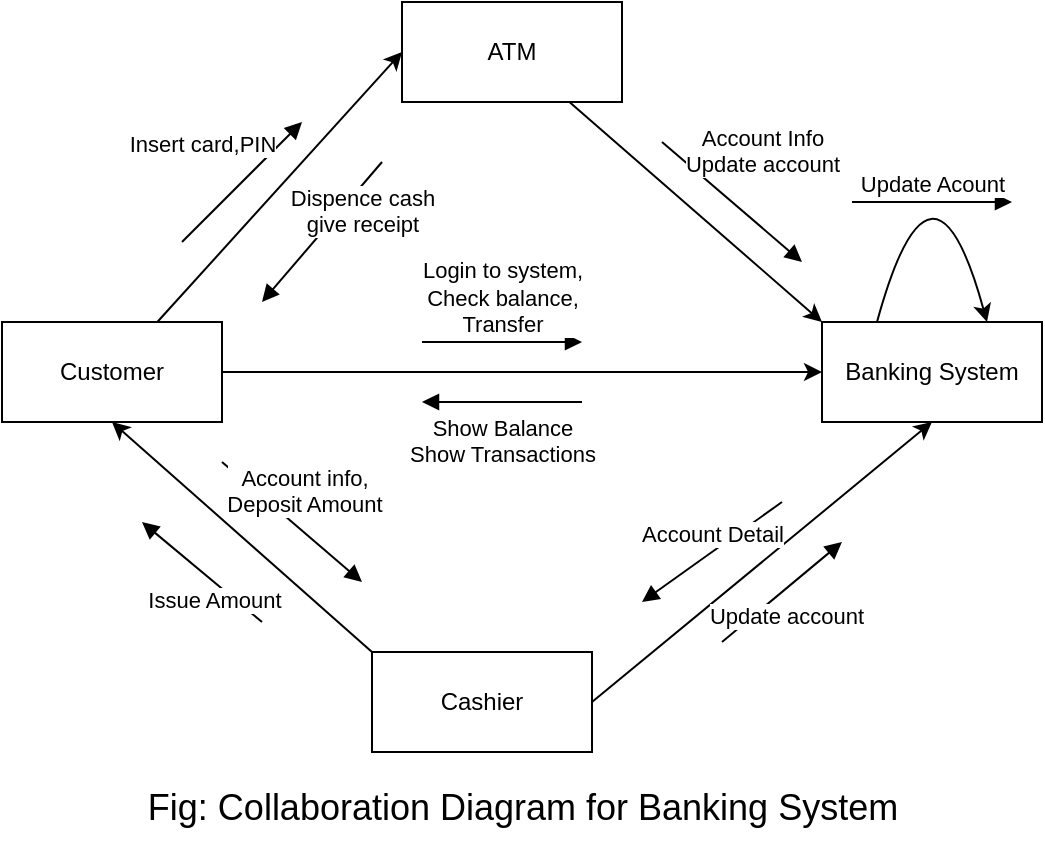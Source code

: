<mxfile version="22.1.2" type="device">
  <diagram name="Page-1" id="3d9E5NZUYtZToflfC9Eo">
    <mxGraphModel dx="1235" dy="751" grid="1" gridSize="10" guides="1" tooltips="1" connect="1" arrows="1" fold="1" page="1" pageScale="1" pageWidth="1169" pageHeight="827" math="0" shadow="0">
      <root>
        <mxCell id="0" />
        <mxCell id="1" parent="0" />
        <mxCell id="4qr4JcT0f8adiagmZYqb-34" value="" style="group" vertex="1" connectable="0" parent="1">
          <mxGeometry x="190" y="20" width="520" height="423" as="geometry" />
        </mxCell>
        <mxCell id="4qr4JcT0f8adiagmZYqb-32" value="" style="group" vertex="1" connectable="0" parent="4qr4JcT0f8adiagmZYqb-34">
          <mxGeometry width="520" height="375" as="geometry" />
        </mxCell>
        <mxCell id="4qr4JcT0f8adiagmZYqb-1" value="Customer" style="html=1;whiteSpace=wrap;" vertex="1" parent="4qr4JcT0f8adiagmZYqb-32">
          <mxGeometry y="160" width="110" height="50" as="geometry" />
        </mxCell>
        <mxCell id="4qr4JcT0f8adiagmZYqb-3" value="Banking System" style="html=1;whiteSpace=wrap;" vertex="1" parent="4qr4JcT0f8adiagmZYqb-32">
          <mxGeometry x="410" y="160" width="110" height="50" as="geometry" />
        </mxCell>
        <mxCell id="4qr4JcT0f8adiagmZYqb-4" value="" style="edgeStyle=orthogonalEdgeStyle;rounded=0;orthogonalLoop=1;jettySize=auto;html=1;" edge="1" parent="4qr4JcT0f8adiagmZYqb-32" source="4qr4JcT0f8adiagmZYqb-1" target="4qr4JcT0f8adiagmZYqb-3">
          <mxGeometry relative="1" as="geometry" />
        </mxCell>
        <mxCell id="4qr4JcT0f8adiagmZYqb-5" value="Login to system,&lt;br&gt;Check balance,&lt;br&gt;Transfer" style="html=1;verticalAlign=bottom;endArrow=block;curved=0;rounded=0;" edge="1" parent="4qr4JcT0f8adiagmZYqb-32">
          <mxGeometry width="80" relative="1" as="geometry">
            <mxPoint x="210" y="170" as="sourcePoint" />
            <mxPoint x="290" y="170" as="targetPoint" />
          </mxGeometry>
        </mxCell>
        <mxCell id="4qr4JcT0f8adiagmZYqb-6" value="" style="curved=1;endArrow=classic;html=1;rounded=0;exitX=0.25;exitY=0;exitDx=0;exitDy=0;entryX=0.75;entryY=0;entryDx=0;entryDy=0;edgeStyle=orthogonalEdgeStyle;" edge="1" parent="4qr4JcT0f8adiagmZYqb-32" source="4qr4JcT0f8adiagmZYqb-3" target="4qr4JcT0f8adiagmZYqb-3">
          <mxGeometry width="50" height="50" relative="1" as="geometry">
            <mxPoint x="380" y="120" as="sourcePoint" />
            <mxPoint x="430" y="70" as="targetPoint" />
            <Array as="points">
              <mxPoint x="465" y="60" />
            </Array>
          </mxGeometry>
        </mxCell>
        <mxCell id="4qr4JcT0f8adiagmZYqb-8" value="Update Acount" style="html=1;verticalAlign=bottom;endArrow=block;curved=0;rounded=0;" edge="1" parent="4qr4JcT0f8adiagmZYqb-32">
          <mxGeometry width="80" relative="1" as="geometry">
            <mxPoint x="425" y="100" as="sourcePoint" />
            <mxPoint x="505" y="100" as="targetPoint" />
            <Array as="points">
              <mxPoint x="505" y="100" />
            </Array>
          </mxGeometry>
        </mxCell>
        <mxCell id="4qr4JcT0f8adiagmZYqb-18" style="rounded=0;orthogonalLoop=1;jettySize=auto;html=1;exitX=0;exitY=0;exitDx=0;exitDy=0;entryX=0.5;entryY=1;entryDx=0;entryDy=0;" edge="1" parent="4qr4JcT0f8adiagmZYqb-32" source="4qr4JcT0f8adiagmZYqb-11" target="4qr4JcT0f8adiagmZYqb-1">
          <mxGeometry relative="1" as="geometry" />
        </mxCell>
        <mxCell id="4qr4JcT0f8adiagmZYqb-23" style="rounded=0;orthogonalLoop=1;jettySize=auto;html=1;exitX=1;exitY=0.5;exitDx=0;exitDy=0;entryX=0.5;entryY=1;entryDx=0;entryDy=0;" edge="1" parent="4qr4JcT0f8adiagmZYqb-32" source="4qr4JcT0f8adiagmZYqb-11" target="4qr4JcT0f8adiagmZYqb-3">
          <mxGeometry relative="1" as="geometry" />
        </mxCell>
        <mxCell id="4qr4JcT0f8adiagmZYqb-11" value="Cashier" style="html=1;whiteSpace=wrap;" vertex="1" parent="4qr4JcT0f8adiagmZYqb-32">
          <mxGeometry x="185" y="325" width="110" height="50" as="geometry" />
        </mxCell>
        <mxCell id="4qr4JcT0f8adiagmZYqb-17" value="Update account" style="html=1;verticalAlign=bottom;endArrow=block;curved=0;rounded=0;" edge="1" parent="4qr4JcT0f8adiagmZYqb-32">
          <mxGeometry x="-0.311" y="-17" width="80" relative="1" as="geometry">
            <mxPoint x="360" y="320" as="sourcePoint" />
            <mxPoint x="420" y="270" as="targetPoint" />
            <mxPoint as="offset" />
          </mxGeometry>
        </mxCell>
        <mxCell id="4qr4JcT0f8adiagmZYqb-19" value="Issue Amount" style="html=1;verticalAlign=bottom;endArrow=block;curved=0;rounded=0;" edge="1" parent="4qr4JcT0f8adiagmZYqb-32">
          <mxGeometry x="-0.5" y="14" width="80" relative="1" as="geometry">
            <mxPoint x="130" y="310" as="sourcePoint" />
            <mxPoint x="70" y="260" as="targetPoint" />
            <mxPoint as="offset" />
          </mxGeometry>
        </mxCell>
        <mxCell id="4qr4JcT0f8adiagmZYqb-21" value="Account info,&lt;br&gt;Deposit Amount" style="html=1;verticalAlign=bottom;endArrow=block;curved=0;rounded=0;" edge="1" parent="4qr4JcT0f8adiagmZYqb-32">
          <mxGeometry x="0.082" y="4" width="80" relative="1" as="geometry">
            <mxPoint x="110" y="230" as="sourcePoint" />
            <mxPoint x="180" y="290" as="targetPoint" />
            <mxPoint as="offset" />
          </mxGeometry>
        </mxCell>
        <mxCell id="4qr4JcT0f8adiagmZYqb-22" value="Show Balance&lt;br&gt;Show Transactions" style="html=1;verticalAlign=top;endArrow=block;curved=0;rounded=0;" edge="1" parent="4qr4JcT0f8adiagmZYqb-32">
          <mxGeometry width="80" relative="1" as="geometry">
            <mxPoint x="290" y="200" as="sourcePoint" />
            <mxPoint x="210" y="200" as="targetPoint" />
          </mxGeometry>
        </mxCell>
        <mxCell id="4qr4JcT0f8adiagmZYqb-24" value="Account Detail" style="html=1;verticalAlign=bottom;endArrow=block;curved=0;rounded=0;" edge="1" parent="4qr4JcT0f8adiagmZYqb-32">
          <mxGeometry width="80" relative="1" as="geometry">
            <mxPoint x="390" y="250" as="sourcePoint" />
            <mxPoint x="320" y="300" as="targetPoint" />
          </mxGeometry>
        </mxCell>
        <mxCell id="4qr4JcT0f8adiagmZYqb-28" style="rounded=0;orthogonalLoop=1;jettySize=auto;html=1;entryX=0;entryY=0;entryDx=0;entryDy=0;" edge="1" parent="4qr4JcT0f8adiagmZYqb-32" source="4qr4JcT0f8adiagmZYqb-25" target="4qr4JcT0f8adiagmZYqb-3">
          <mxGeometry relative="1" as="geometry" />
        </mxCell>
        <mxCell id="4qr4JcT0f8adiagmZYqb-25" value="ATM" style="html=1;whiteSpace=wrap;" vertex="1" parent="4qr4JcT0f8adiagmZYqb-32">
          <mxGeometry x="200" width="110" height="50" as="geometry" />
        </mxCell>
        <mxCell id="4qr4JcT0f8adiagmZYqb-26" style="rounded=0;orthogonalLoop=1;jettySize=auto;html=1;entryX=0;entryY=0.5;entryDx=0;entryDy=0;" edge="1" parent="4qr4JcT0f8adiagmZYqb-32" source="4qr4JcT0f8adiagmZYqb-1" target="4qr4JcT0f8adiagmZYqb-25">
          <mxGeometry relative="1" as="geometry" />
        </mxCell>
        <mxCell id="4qr4JcT0f8adiagmZYqb-27" value="Insert card,PIN" style="html=1;verticalAlign=bottom;endArrow=block;curved=0;rounded=0;" edge="1" parent="4qr4JcT0f8adiagmZYqb-32">
          <mxGeometry x="-0.167" y="21" width="80" relative="1" as="geometry">
            <mxPoint x="90" y="120" as="sourcePoint" />
            <mxPoint x="150" y="60" as="targetPoint" />
            <mxPoint as="offset" />
          </mxGeometry>
        </mxCell>
        <mxCell id="4qr4JcT0f8adiagmZYqb-29" value="Account Info&lt;br&gt;Update account&lt;br&gt;" style="html=1;verticalAlign=bottom;endArrow=block;curved=0;rounded=0;" edge="1" parent="4qr4JcT0f8adiagmZYqb-32">
          <mxGeometry x="0.106" y="17" width="80" relative="1" as="geometry">
            <mxPoint x="330" y="70" as="sourcePoint" />
            <mxPoint x="400" y="130" as="targetPoint" />
            <mxPoint as="offset" />
          </mxGeometry>
        </mxCell>
        <mxCell id="4qr4JcT0f8adiagmZYqb-31" value="Dispence cash&lt;br&gt;give receipt" style="html=1;verticalAlign=bottom;endArrow=block;curved=0;rounded=0;" edge="1" parent="4qr4JcT0f8adiagmZYqb-32">
          <mxGeometry x="-0.2" y="18" width="80" relative="1" as="geometry">
            <mxPoint x="190" y="80" as="sourcePoint" />
            <mxPoint x="130" y="150" as="targetPoint" />
            <mxPoint as="offset" />
          </mxGeometry>
        </mxCell>
        <mxCell id="4qr4JcT0f8adiagmZYqb-33" value="Fig: Collaboration Diagram for Banking System" style="text;html=1;align=center;verticalAlign=middle;resizable=0;points=[];autosize=1;strokeColor=none;fillColor=none;fontSize=18;" vertex="1" parent="4qr4JcT0f8adiagmZYqb-34">
          <mxGeometry x="60" y="383" width="400" height="40" as="geometry" />
        </mxCell>
      </root>
    </mxGraphModel>
  </diagram>
</mxfile>
